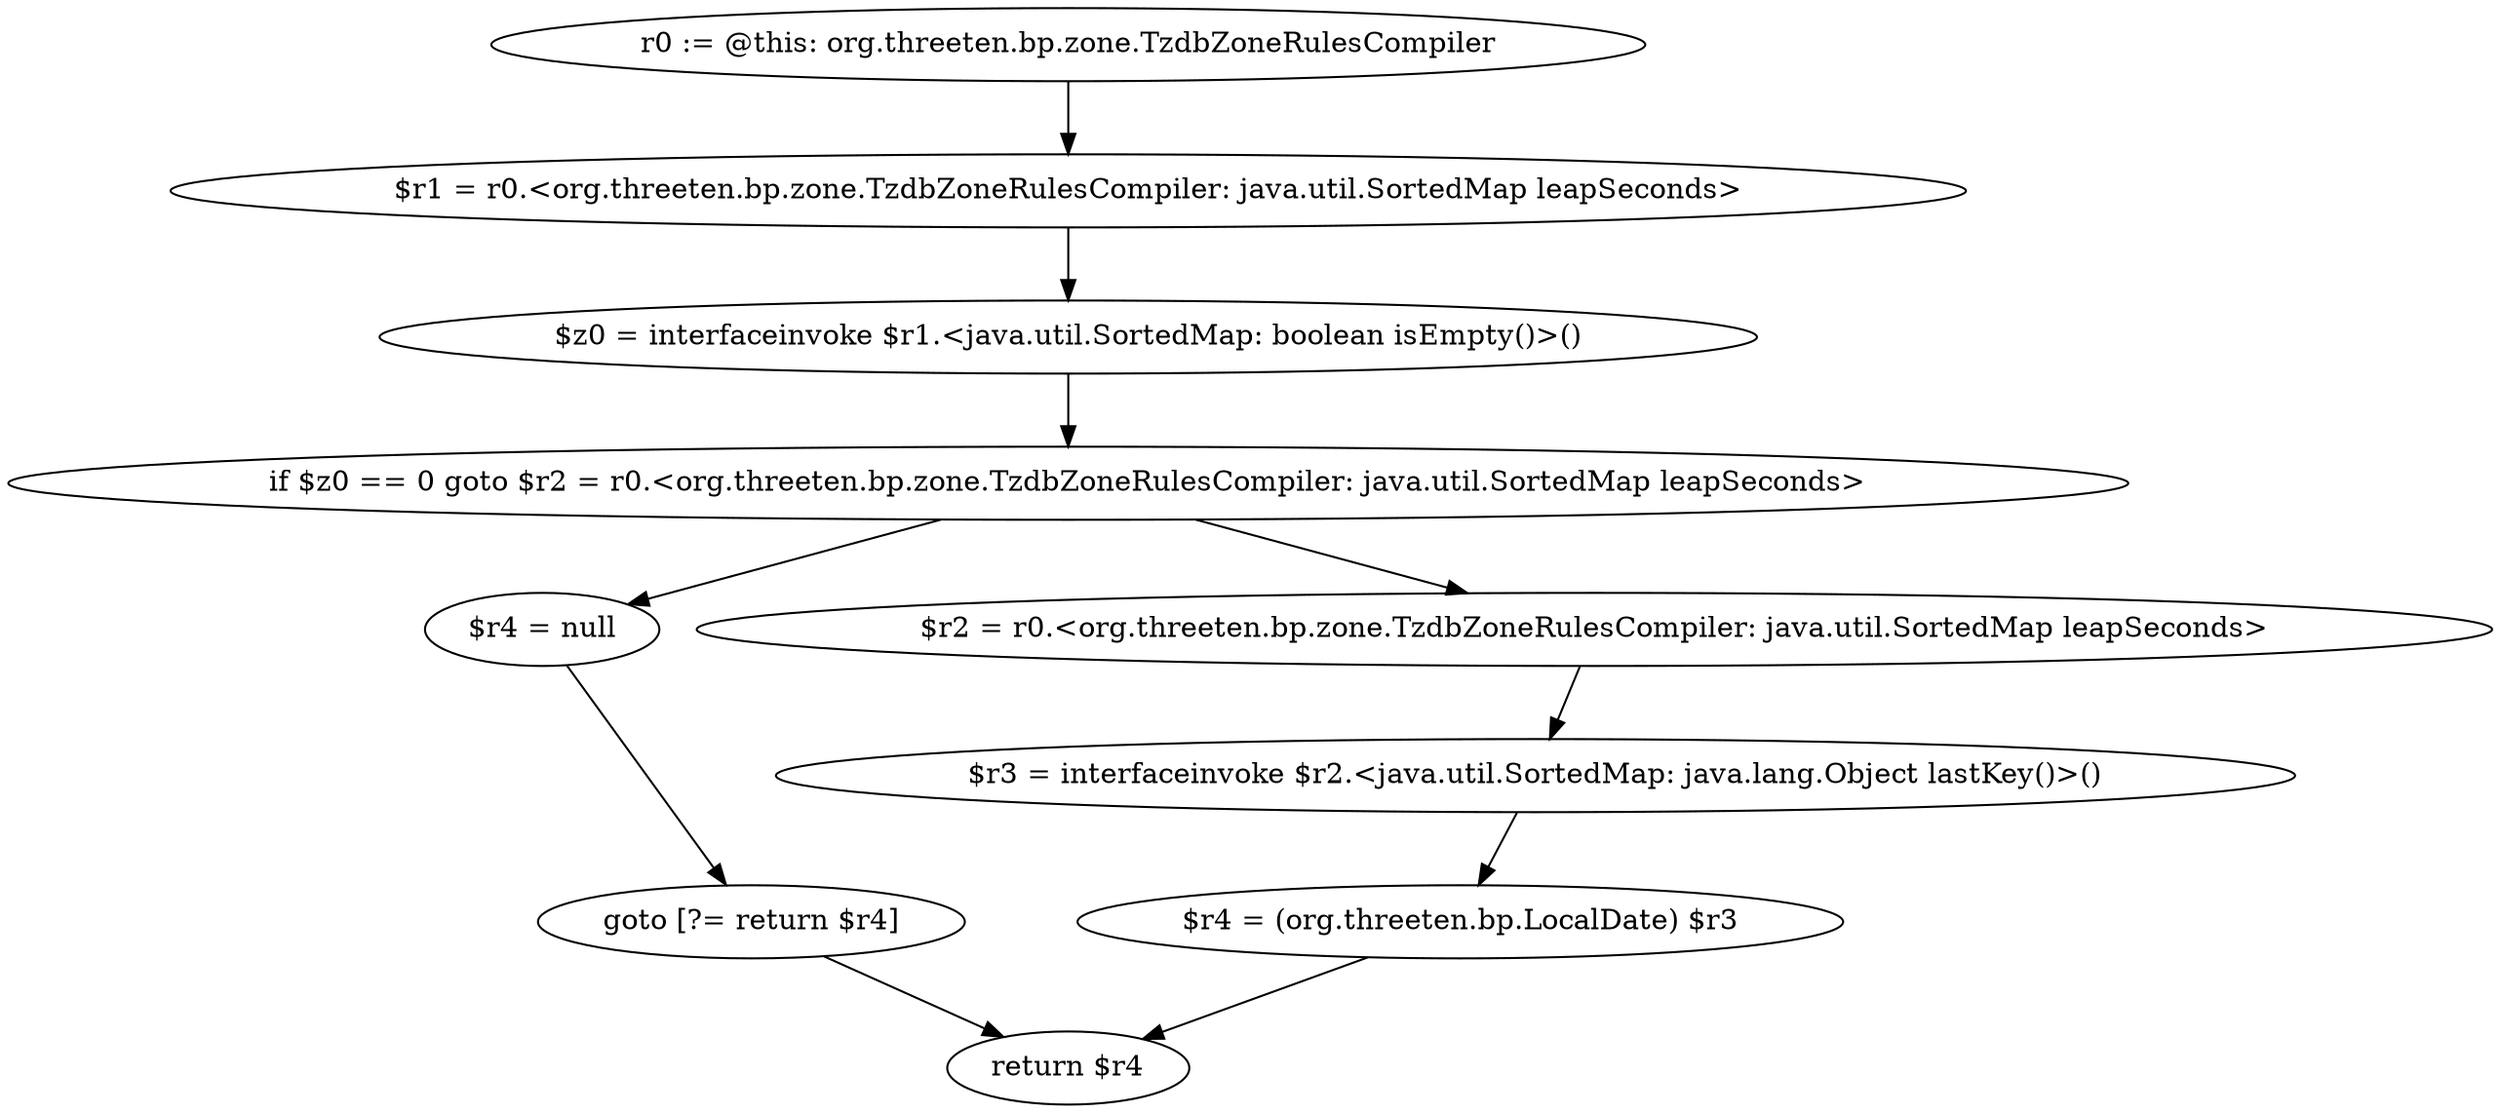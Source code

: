 digraph "unitGraph" {
    "r0 := @this: org.threeten.bp.zone.TzdbZoneRulesCompiler"
    "$r1 = r0.<org.threeten.bp.zone.TzdbZoneRulesCompiler: java.util.SortedMap leapSeconds>"
    "$z0 = interfaceinvoke $r1.<java.util.SortedMap: boolean isEmpty()>()"
    "if $z0 == 0 goto $r2 = r0.<org.threeten.bp.zone.TzdbZoneRulesCompiler: java.util.SortedMap leapSeconds>"
    "$r4 = null"
    "goto [?= return $r4]"
    "$r2 = r0.<org.threeten.bp.zone.TzdbZoneRulesCompiler: java.util.SortedMap leapSeconds>"
    "$r3 = interfaceinvoke $r2.<java.util.SortedMap: java.lang.Object lastKey()>()"
    "$r4 = (org.threeten.bp.LocalDate) $r3"
    "return $r4"
    "r0 := @this: org.threeten.bp.zone.TzdbZoneRulesCompiler"->"$r1 = r0.<org.threeten.bp.zone.TzdbZoneRulesCompiler: java.util.SortedMap leapSeconds>";
    "$r1 = r0.<org.threeten.bp.zone.TzdbZoneRulesCompiler: java.util.SortedMap leapSeconds>"->"$z0 = interfaceinvoke $r1.<java.util.SortedMap: boolean isEmpty()>()";
    "$z0 = interfaceinvoke $r1.<java.util.SortedMap: boolean isEmpty()>()"->"if $z0 == 0 goto $r2 = r0.<org.threeten.bp.zone.TzdbZoneRulesCompiler: java.util.SortedMap leapSeconds>";
    "if $z0 == 0 goto $r2 = r0.<org.threeten.bp.zone.TzdbZoneRulesCompiler: java.util.SortedMap leapSeconds>"->"$r4 = null";
    "if $z0 == 0 goto $r2 = r0.<org.threeten.bp.zone.TzdbZoneRulesCompiler: java.util.SortedMap leapSeconds>"->"$r2 = r0.<org.threeten.bp.zone.TzdbZoneRulesCompiler: java.util.SortedMap leapSeconds>";
    "$r4 = null"->"goto [?= return $r4]";
    "goto [?= return $r4]"->"return $r4";
    "$r2 = r0.<org.threeten.bp.zone.TzdbZoneRulesCompiler: java.util.SortedMap leapSeconds>"->"$r3 = interfaceinvoke $r2.<java.util.SortedMap: java.lang.Object lastKey()>()";
    "$r3 = interfaceinvoke $r2.<java.util.SortedMap: java.lang.Object lastKey()>()"->"$r4 = (org.threeten.bp.LocalDate) $r3";
    "$r4 = (org.threeten.bp.LocalDate) $r3"->"return $r4";
}
